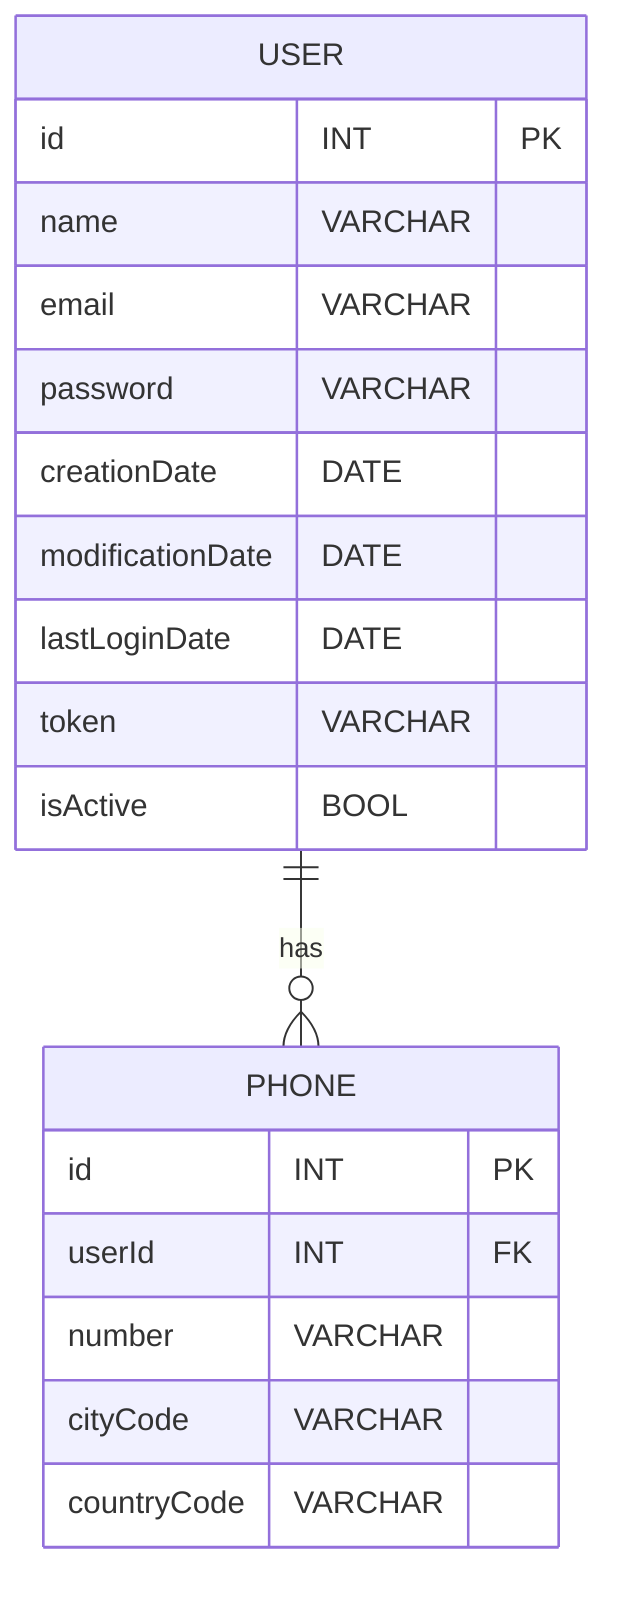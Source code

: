 erDiagram
USER {
    id INT PK
    name VARCHAR
    email VARCHAR
    password VARCHAR
    creationDate DATE
    modificationDate DATE
    lastLoginDate DATE
    token VARCHAR
    isActive BOOL
}

PHONE {
    id INT PK
    userId INT FK
    number VARCHAR
    cityCode VARCHAR
    countryCode VARCHAR
}

USER ||--o{ PHONE : has